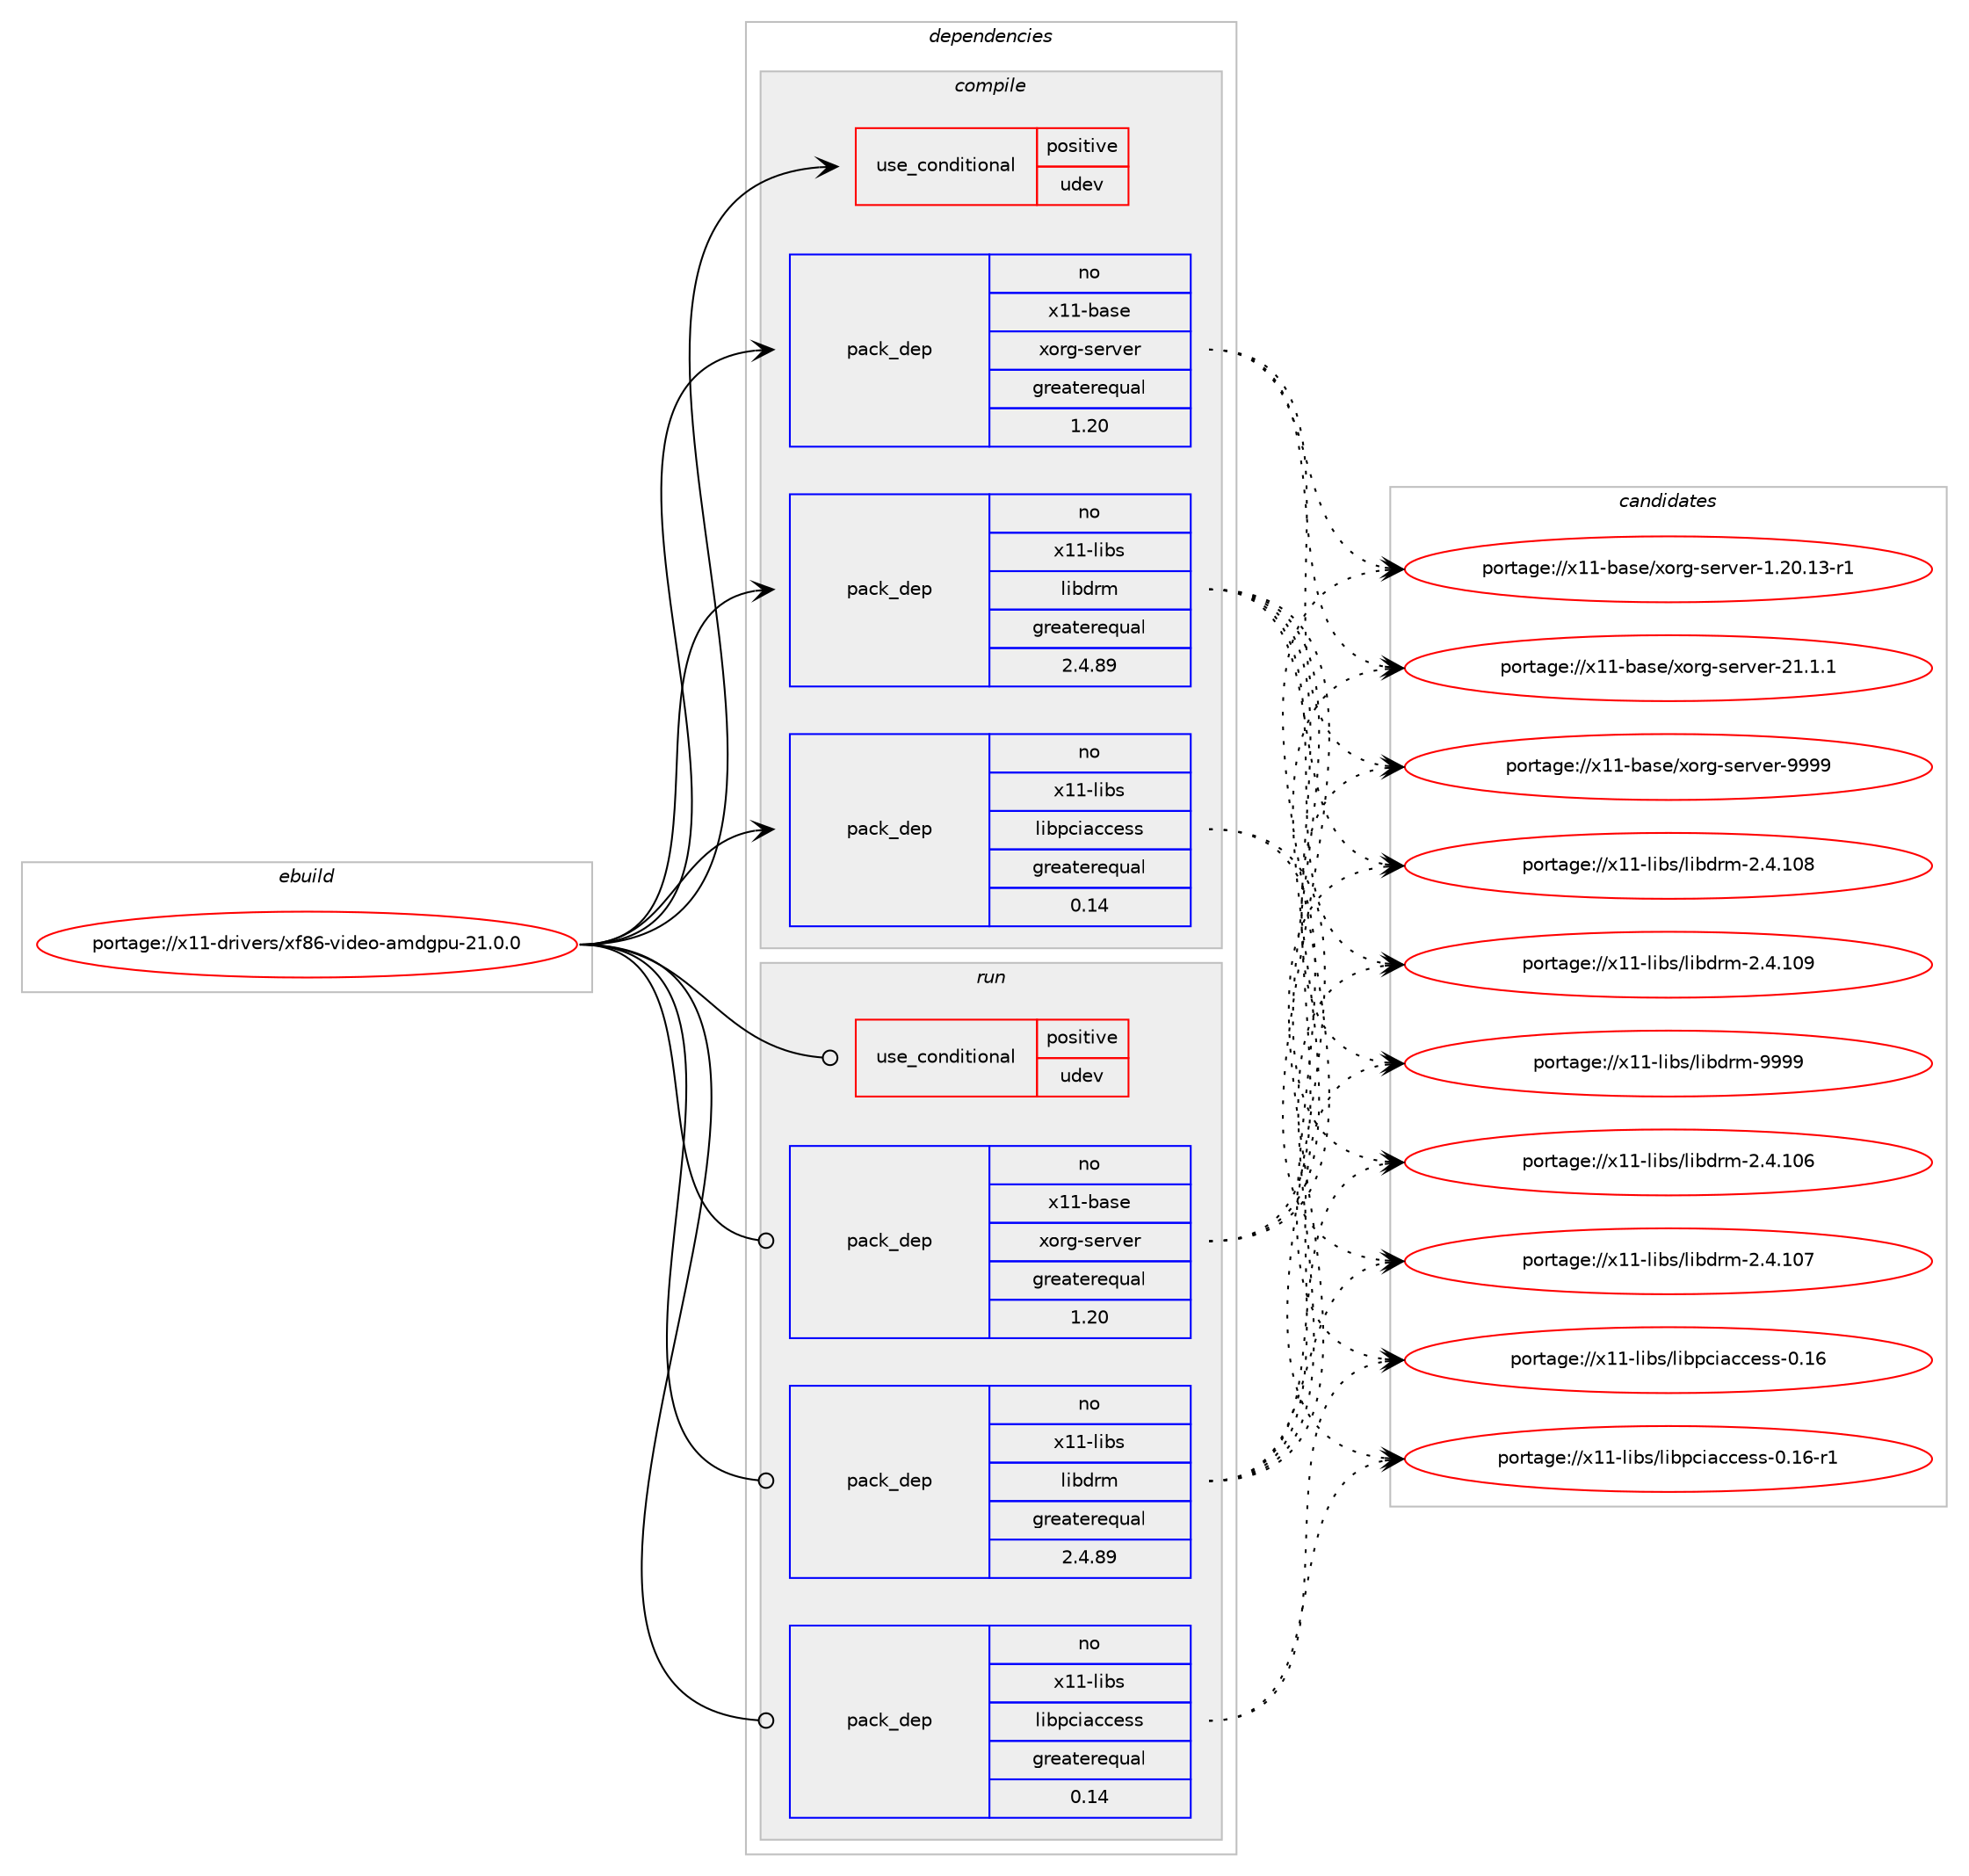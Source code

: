 digraph prolog {

# *************
# Graph options
# *************

newrank=true;
concentrate=true;
compound=true;
graph [rankdir=LR,fontname=Helvetica,fontsize=10,ranksep=1.5];#, ranksep=2.5, nodesep=0.2];
edge  [arrowhead=vee];
node  [fontname=Helvetica,fontsize=10];

# **********
# The ebuild
# **********

subgraph cluster_leftcol {
color=gray;
label=<<i>ebuild</i>>;
id [label="portage://x11-drivers/xf86-video-amdgpu-21.0.0", color=red, width=4, href="../x11-drivers/xf86-video-amdgpu-21.0.0.svg"];
}

# ****************
# The dependencies
# ****************

subgraph cluster_midcol {
color=gray;
label=<<i>dependencies</i>>;
subgraph cluster_compile {
fillcolor="#eeeeee";
style=filled;
label=<<i>compile</i>>;
subgraph cond385 {
dependency2724 [label=<<TABLE BORDER="0" CELLBORDER="1" CELLSPACING="0" CELLPADDING="4"><TR><TD ROWSPAN="3" CELLPADDING="10">use_conditional</TD></TR><TR><TD>positive</TD></TR><TR><TD>udev</TD></TR></TABLE>>, shape=none, color=red];
# *** BEGIN UNKNOWN DEPENDENCY TYPE (TODO) ***
# dependency2724 -> package_dependency(portage://x11-drivers/xf86-video-amdgpu-21.0.0,install,no,virtual,libudev,none,[,,],any_same_slot,[])
# *** END UNKNOWN DEPENDENCY TYPE (TODO) ***

}
id:e -> dependency2724:w [weight=20,style="solid",arrowhead="vee"];
# *** BEGIN UNKNOWN DEPENDENCY TYPE (TODO) ***
# id -> package_dependency(portage://x11-drivers/xf86-video-amdgpu-21.0.0,install,no,x11-base,xorg-proto,none,[,,],[],[])
# *** END UNKNOWN DEPENDENCY TYPE (TODO) ***

subgraph pack2326 {
dependency2725 [label=<<TABLE BORDER="0" CELLBORDER="1" CELLSPACING="0" CELLPADDING="4" WIDTH="220"><TR><TD ROWSPAN="6" CELLPADDING="30">pack_dep</TD></TR><TR><TD WIDTH="110">no</TD></TR><TR><TD>x11-base</TD></TR><TR><TD>xorg-server</TD></TR><TR><TD>greaterequal</TD></TR><TR><TD>1.20</TD></TR></TABLE>>, shape=none, color=blue];
}
id:e -> dependency2725:w [weight=20,style="solid",arrowhead="vee"];
# *** BEGIN UNKNOWN DEPENDENCY TYPE (TODO) ***
# id -> package_dependency(portage://x11-drivers/xf86-video-amdgpu-21.0.0,install,no,x11-base,xorg-server,none,[,,],[],[use(disable(minimal),none)])
# *** END UNKNOWN DEPENDENCY TYPE (TODO) ***

subgraph pack2327 {
dependency2726 [label=<<TABLE BORDER="0" CELLBORDER="1" CELLSPACING="0" CELLPADDING="4" WIDTH="220"><TR><TD ROWSPAN="6" CELLPADDING="30">pack_dep</TD></TR><TR><TD WIDTH="110">no</TD></TR><TR><TD>x11-libs</TD></TR><TR><TD>libdrm</TD></TR><TR><TD>greaterequal</TD></TR><TR><TD>2.4.89</TD></TR></TABLE>>, shape=none, color=blue];
}
id:e -> dependency2726:w [weight=20,style="solid",arrowhead="vee"];
# *** BEGIN UNKNOWN DEPENDENCY TYPE (TODO) ***
# id -> package_dependency(portage://x11-drivers/xf86-video-amdgpu-21.0.0,install,no,x11-libs,libdrm,none,[,,],[],[])
# *** END UNKNOWN DEPENDENCY TYPE (TODO) ***

subgraph pack2328 {
dependency2727 [label=<<TABLE BORDER="0" CELLBORDER="1" CELLSPACING="0" CELLPADDING="4" WIDTH="220"><TR><TD ROWSPAN="6" CELLPADDING="30">pack_dep</TD></TR><TR><TD WIDTH="110">no</TD></TR><TR><TD>x11-libs</TD></TR><TR><TD>libpciaccess</TD></TR><TR><TD>greaterequal</TD></TR><TR><TD>0.14</TD></TR></TABLE>>, shape=none, color=blue];
}
id:e -> dependency2727:w [weight=20,style="solid",arrowhead="vee"];
}
subgraph cluster_compileandrun {
fillcolor="#eeeeee";
style=filled;
label=<<i>compile and run</i>>;
}
subgraph cluster_run {
fillcolor="#eeeeee";
style=filled;
label=<<i>run</i>>;
subgraph cond386 {
dependency2728 [label=<<TABLE BORDER="0" CELLBORDER="1" CELLSPACING="0" CELLPADDING="4"><TR><TD ROWSPAN="3" CELLPADDING="10">use_conditional</TD></TR><TR><TD>positive</TD></TR><TR><TD>udev</TD></TR></TABLE>>, shape=none, color=red];
# *** BEGIN UNKNOWN DEPENDENCY TYPE (TODO) ***
# dependency2728 -> package_dependency(portage://x11-drivers/xf86-video-amdgpu-21.0.0,run,no,virtual,libudev,none,[,,],any_same_slot,[])
# *** END UNKNOWN DEPENDENCY TYPE (TODO) ***

}
id:e -> dependency2728:w [weight=20,style="solid",arrowhead="odot"];
subgraph pack2329 {
dependency2729 [label=<<TABLE BORDER="0" CELLBORDER="1" CELLSPACING="0" CELLPADDING="4" WIDTH="220"><TR><TD ROWSPAN="6" CELLPADDING="30">pack_dep</TD></TR><TR><TD WIDTH="110">no</TD></TR><TR><TD>x11-base</TD></TR><TR><TD>xorg-server</TD></TR><TR><TD>greaterequal</TD></TR><TR><TD>1.20</TD></TR></TABLE>>, shape=none, color=blue];
}
id:e -> dependency2729:w [weight=20,style="solid",arrowhead="odot"];
# *** BEGIN UNKNOWN DEPENDENCY TYPE (TODO) ***
# id -> package_dependency(portage://x11-drivers/xf86-video-amdgpu-21.0.0,run,no,x11-base,xorg-server,none,[,,],[],[use(disable(minimal),none)])
# *** END UNKNOWN DEPENDENCY TYPE (TODO) ***

# *** BEGIN UNKNOWN DEPENDENCY TYPE (TODO) ***
# id -> package_dependency(portage://x11-drivers/xf86-video-amdgpu-21.0.0,run,no,x11-base,xorg-server,none,[,,],any_same_slot,[])
# *** END UNKNOWN DEPENDENCY TYPE (TODO) ***

subgraph pack2330 {
dependency2730 [label=<<TABLE BORDER="0" CELLBORDER="1" CELLSPACING="0" CELLPADDING="4" WIDTH="220"><TR><TD ROWSPAN="6" CELLPADDING="30">pack_dep</TD></TR><TR><TD WIDTH="110">no</TD></TR><TR><TD>x11-libs</TD></TR><TR><TD>libdrm</TD></TR><TR><TD>greaterequal</TD></TR><TR><TD>2.4.89</TD></TR></TABLE>>, shape=none, color=blue];
}
id:e -> dependency2730:w [weight=20,style="solid",arrowhead="odot"];
# *** BEGIN UNKNOWN DEPENDENCY TYPE (TODO) ***
# id -> package_dependency(portage://x11-drivers/xf86-video-amdgpu-21.0.0,run,no,x11-libs,libdrm,none,[,,],[],[])
# *** END UNKNOWN DEPENDENCY TYPE (TODO) ***

subgraph pack2331 {
dependency2731 [label=<<TABLE BORDER="0" CELLBORDER="1" CELLSPACING="0" CELLPADDING="4" WIDTH="220"><TR><TD ROWSPAN="6" CELLPADDING="30">pack_dep</TD></TR><TR><TD WIDTH="110">no</TD></TR><TR><TD>x11-libs</TD></TR><TR><TD>libpciaccess</TD></TR><TR><TD>greaterequal</TD></TR><TR><TD>0.14</TD></TR></TABLE>>, shape=none, color=blue];
}
id:e -> dependency2731:w [weight=20,style="solid",arrowhead="odot"];
}
}

# **************
# The candidates
# **************

subgraph cluster_choices {
rank=same;
color=gray;
label=<<i>candidates</i>>;

subgraph choice2326 {
color=black;
nodesep=1;
choice1204949459897115101471201111141034511510111411810111445494650484649514511449 [label="portage://x11-base/xorg-server-1.20.13-r1", color=red, width=4,href="../x11-base/xorg-server-1.20.13-r1.svg"];
choice1204949459897115101471201111141034511510111411810111445504946494649 [label="portage://x11-base/xorg-server-21.1.1", color=red, width=4,href="../x11-base/xorg-server-21.1.1.svg"];
choice120494945989711510147120111114103451151011141181011144557575757 [label="portage://x11-base/xorg-server-9999", color=red, width=4,href="../x11-base/xorg-server-9999.svg"];
dependency2725:e -> choice1204949459897115101471201111141034511510111411810111445494650484649514511449:w [style=dotted,weight="100"];
dependency2725:e -> choice1204949459897115101471201111141034511510111411810111445504946494649:w [style=dotted,weight="100"];
dependency2725:e -> choice120494945989711510147120111114103451151011141181011144557575757:w [style=dotted,weight="100"];
}
subgraph choice2327 {
color=black;
nodesep=1;
choice1204949451081059811547108105981001141094550465246494854 [label="portage://x11-libs/libdrm-2.4.106", color=red, width=4,href="../x11-libs/libdrm-2.4.106.svg"];
choice1204949451081059811547108105981001141094550465246494855 [label="portage://x11-libs/libdrm-2.4.107", color=red, width=4,href="../x11-libs/libdrm-2.4.107.svg"];
choice1204949451081059811547108105981001141094550465246494856 [label="portage://x11-libs/libdrm-2.4.108", color=red, width=4,href="../x11-libs/libdrm-2.4.108.svg"];
choice1204949451081059811547108105981001141094550465246494857 [label="portage://x11-libs/libdrm-2.4.109", color=red, width=4,href="../x11-libs/libdrm-2.4.109.svg"];
choice1204949451081059811547108105981001141094557575757 [label="portage://x11-libs/libdrm-9999", color=red, width=4,href="../x11-libs/libdrm-9999.svg"];
dependency2726:e -> choice1204949451081059811547108105981001141094550465246494854:w [style=dotted,weight="100"];
dependency2726:e -> choice1204949451081059811547108105981001141094550465246494855:w [style=dotted,weight="100"];
dependency2726:e -> choice1204949451081059811547108105981001141094550465246494856:w [style=dotted,weight="100"];
dependency2726:e -> choice1204949451081059811547108105981001141094550465246494857:w [style=dotted,weight="100"];
dependency2726:e -> choice1204949451081059811547108105981001141094557575757:w [style=dotted,weight="100"];
}
subgraph choice2328 {
color=black;
nodesep=1;
choice120494945108105981154710810598112991059799991011151154548464954 [label="portage://x11-libs/libpciaccess-0.16", color=red, width=4,href="../x11-libs/libpciaccess-0.16.svg"];
choice1204949451081059811547108105981129910597999910111511545484649544511449 [label="portage://x11-libs/libpciaccess-0.16-r1", color=red, width=4,href="../x11-libs/libpciaccess-0.16-r1.svg"];
dependency2727:e -> choice120494945108105981154710810598112991059799991011151154548464954:w [style=dotted,weight="100"];
dependency2727:e -> choice1204949451081059811547108105981129910597999910111511545484649544511449:w [style=dotted,weight="100"];
}
subgraph choice2329 {
color=black;
nodesep=1;
choice1204949459897115101471201111141034511510111411810111445494650484649514511449 [label="portage://x11-base/xorg-server-1.20.13-r1", color=red, width=4,href="../x11-base/xorg-server-1.20.13-r1.svg"];
choice1204949459897115101471201111141034511510111411810111445504946494649 [label="portage://x11-base/xorg-server-21.1.1", color=red, width=4,href="../x11-base/xorg-server-21.1.1.svg"];
choice120494945989711510147120111114103451151011141181011144557575757 [label="portage://x11-base/xorg-server-9999", color=red, width=4,href="../x11-base/xorg-server-9999.svg"];
dependency2729:e -> choice1204949459897115101471201111141034511510111411810111445494650484649514511449:w [style=dotted,weight="100"];
dependency2729:e -> choice1204949459897115101471201111141034511510111411810111445504946494649:w [style=dotted,weight="100"];
dependency2729:e -> choice120494945989711510147120111114103451151011141181011144557575757:w [style=dotted,weight="100"];
}
subgraph choice2330 {
color=black;
nodesep=1;
choice1204949451081059811547108105981001141094550465246494854 [label="portage://x11-libs/libdrm-2.4.106", color=red, width=4,href="../x11-libs/libdrm-2.4.106.svg"];
choice1204949451081059811547108105981001141094550465246494855 [label="portage://x11-libs/libdrm-2.4.107", color=red, width=4,href="../x11-libs/libdrm-2.4.107.svg"];
choice1204949451081059811547108105981001141094550465246494856 [label="portage://x11-libs/libdrm-2.4.108", color=red, width=4,href="../x11-libs/libdrm-2.4.108.svg"];
choice1204949451081059811547108105981001141094550465246494857 [label="portage://x11-libs/libdrm-2.4.109", color=red, width=4,href="../x11-libs/libdrm-2.4.109.svg"];
choice1204949451081059811547108105981001141094557575757 [label="portage://x11-libs/libdrm-9999", color=red, width=4,href="../x11-libs/libdrm-9999.svg"];
dependency2730:e -> choice1204949451081059811547108105981001141094550465246494854:w [style=dotted,weight="100"];
dependency2730:e -> choice1204949451081059811547108105981001141094550465246494855:w [style=dotted,weight="100"];
dependency2730:e -> choice1204949451081059811547108105981001141094550465246494856:w [style=dotted,weight="100"];
dependency2730:e -> choice1204949451081059811547108105981001141094550465246494857:w [style=dotted,weight="100"];
dependency2730:e -> choice1204949451081059811547108105981001141094557575757:w [style=dotted,weight="100"];
}
subgraph choice2331 {
color=black;
nodesep=1;
choice120494945108105981154710810598112991059799991011151154548464954 [label="portage://x11-libs/libpciaccess-0.16", color=red, width=4,href="../x11-libs/libpciaccess-0.16.svg"];
choice1204949451081059811547108105981129910597999910111511545484649544511449 [label="portage://x11-libs/libpciaccess-0.16-r1", color=red, width=4,href="../x11-libs/libpciaccess-0.16-r1.svg"];
dependency2731:e -> choice120494945108105981154710810598112991059799991011151154548464954:w [style=dotted,weight="100"];
dependency2731:e -> choice1204949451081059811547108105981129910597999910111511545484649544511449:w [style=dotted,weight="100"];
}
}

}
